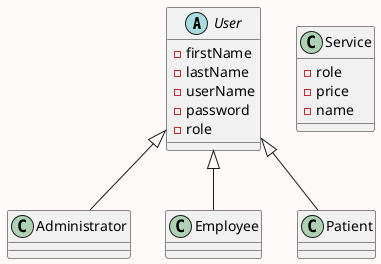 ```plantuml
@startuml Account Management
    skinparam backgroundColor Snow

    abstract class User{
        -firstName
        -lastName
        -userName
        -password
        -role
    }

    class Administrator extends User{

    }

    class Employee extends User{

    }
    class Patient extends User{

    }

    class Service{
      -role
      -price
      -name
    }
@enduml
```

